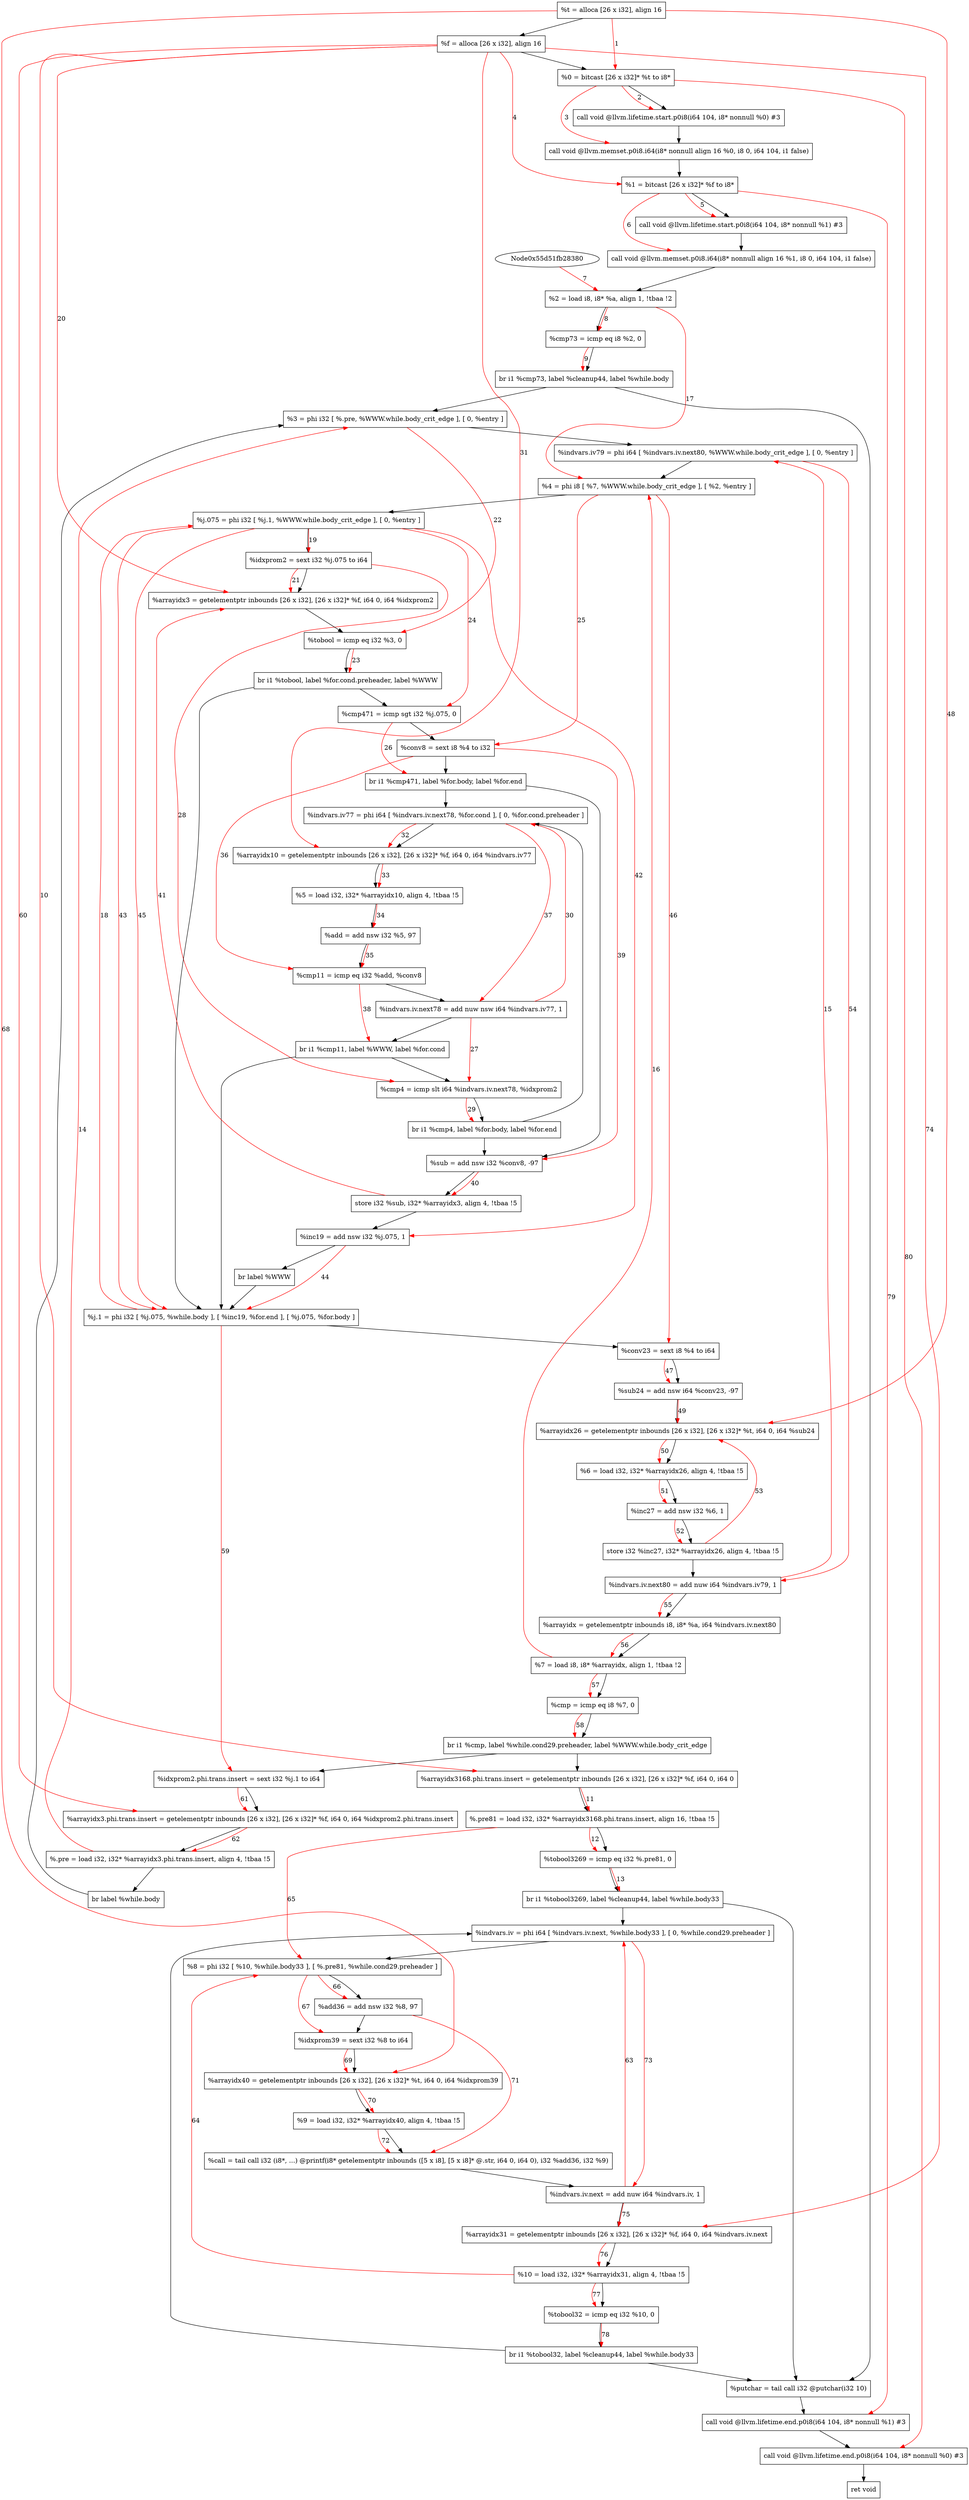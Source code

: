 digraph "CDFG for'func' function" {
	Node0x55d51fb28518[shape=record, label="  %t = alloca [26 x i32], align 16"]
	Node0x55d51fb28bb8[shape=record, label="  %f = alloca [26 x i32], align 16"]
	Node0x55d51fb28c38[shape=record, label="  %0 = bitcast [26 x i32]* %t to i8*"]
	Node0x55d51fb29078[shape=record, label="  call void @llvm.lifetime.start.p0i8(i64 104, i8* nonnull %0) #3"]
	Node0x55d51fb29448[shape=record, label="  call void @llvm.memset.p0i8.i64(i8* nonnull align 16 %0, i8 0, i64 104, i1 false)"]
	Node0x55d51fb29508[shape=record, label="  %1 = bitcast [26 x i32]* %f to i8*"]
	Node0x55d51fb29628[shape=record, label="  call void @llvm.lifetime.start.p0i8(i64 104, i8* nonnull %1) #3"]
	Node0x55d51fb29748[shape=record, label="  call void @llvm.memset.p0i8.i64(i8* nonnull align 16 %1, i8 0, i64 104, i1 false)"]
	Node0x55d51fb29808[shape=record, label="  %2 = load i8, i8* %a, align 1, !tbaa !2"]
	Node0x55d51fb2a710[shape=record, label="  %cmp73 = icmp eq i8 %2, 0"]
	Node0x55d51fabd348[shape=record, label="  br i1 %cmp73, label %cleanup44, label %while.body"]
	Node0x55d51fb2aa98[shape=record, label="  %arrayidx3168.phi.trans.insert = getelementptr inbounds [26 x i32], [26 x i32]* %f, i64 0, i64 0"]
	Node0x55d51fb2a9a8[shape=record, label="  %.pre81 = load i32, i32* %arrayidx3168.phi.trans.insert, align 16, !tbaa !5"]
	Node0x55d51fb2ac60[shape=record, label="  %tobool3269 = icmp eq i32 %.pre81, 0"]
	Node0x55d51fabd588[shape=record, label="  br i1 %tobool3269, label %cleanup44, label %while.body33"]
	Node0x55d51fb2b068[shape=record, label="  %3 = phi i32 [ %.pre, %WWW.while.body_crit_edge ], [ 0, %entry ]"]
	Node0x55d51fb2b218[shape=record, label="  %indvars.iv79 = phi i64 [ %indvars.iv.next80, %WWW.while.body_crit_edge ], [ 0, %entry ]"]
	Node0x55d51fb2b358[shape=record, label="  %4 = phi i8 [ %7, %WWW.while.body_crit_edge ], [ %2, %entry ]"]
	Node0x55d51fb2b4c8[shape=record, label="  %j.075 = phi i32 [ %j.1, %WWW.while.body_crit_edge ], [ 0, %entry ]"]
	Node0x55d51fb2b598[shape=record, label="  %idxprom2 = sext i32 %j.075 to i64"]
	Node0x55d51fb2b628[shape=record, label="  %arrayidx3 = getelementptr inbounds [26 x i32], [26 x i32]* %f, i64 0, i64 %idxprom2"]
	Node0x55d51fb2b6b0[shape=record, label="  %tobool = icmp eq i32 %3, 0"]
	Node0x55d51fb2b958[shape=record, label="  br i1 %tobool, label %for.cond.preheader, label %WWW"]
	Node0x55d51fb2ba00[shape=record, label="  %cmp471 = icmp sgt i32 %j.075, 0"]
	Node0x55d51fb2b7d8[shape=record, label="  %conv8 = sext i8 %4 to i32"]
	Node0x55d51fb2bc28[shape=record, label="  br i1 %cmp471, label %for.body, label %for.end"]
	Node0x55d51fb2c120[shape=record, label="  %cmp4 = icmp slt i64 %indvars.iv.next78, %idxprom2"]
	Node0x55d51fb2c1c8[shape=record, label="  br i1 %cmp4, label %for.body, label %for.end"]
	Node0x55d51fb2c248[shape=record, label="  %indvars.iv77 = phi i64 [ %indvars.iv.next78, %for.cond ], [ 0, %for.cond.preheader ]"]
	Node0x55d51fb2c328[shape=record, label="  %arrayidx10 = getelementptr inbounds [26 x i32], [26 x i32]* %f, i64 0, i64 %indvars.iv77"]
	Node0x55d51fb2bac8[shape=record, label="  %5 = load i32, i32* %arrayidx10, align 4, !tbaa !5"]
	Node0x55d51fb2c9f0[shape=record, label="  %add = add nsw i32 %5, 97"]
	Node0x55d51fb2ca80[shape=record, label="  %cmp11 = icmp eq i32 %add, %conv8"]
	Node0x55d51fb2cb70[shape=record, label="  %indvars.iv.next78 = add nuw nsw i64 %indvars.iv77, 1"]
	Node0x55d51fb2cbf8[shape=record, label="  br i1 %cmp11, label %WWW, label %for.cond"]
	Node0x55d51fb2cc70[shape=record, label="  %sub = add nsw i32 %conv8, -97"]
	Node0x55d51fb2cce0[shape=record, label="  store i32 %sub, i32* %arrayidx3, align 4, !tbaa !5"]
	Node0x55d51fb2cd60[shape=record, label="  %inc19 = add nsw i32 %j.075, 1"]
	Node0x55d51fb2bb98[shape=record, label="  br label %WWW"]
	Node0x55d51fb2cdc8[shape=record, label="  %j.1 = phi i32 [ %j.075, %while.body ], [ %inc19, %for.end ], [ %j.075, %for.body ]"]
	Node0x55d51fb2b478[shape=record, label="  %conv23 = sext i8 %4 to i64"]
	Node0x55d51fb2ced0[shape=record, label="  %sub24 = add nsw i64 %conv23, -97"]
	Node0x55d51fb2cf78[shape=record, label="  %arrayidx26 = getelementptr inbounds [26 x i32], [26 x i32]* %t, i64 0, i64 %sub24"]
	Node0x55d51fb2b8c8[shape=record, label="  %6 = load i32, i32* %arrayidx26, align 4, !tbaa !5"]
	Node0x55d51fb2d000[shape=record, label="  %inc27 = add nsw i32 %6, 1"]
	Node0x55d51fb2d090[shape=record, label="  store i32 %inc27, i32* %arrayidx26, align 4, !tbaa !5"]
	Node0x55d51fb2d140[shape=record, label="  %indvars.iv.next80 = add nuw i64 %indvars.iv79, 1"]
	Node0x55d51fb2d1e0[shape=record, label="  %arrayidx = getelementptr inbounds i8, i8* %a, i64 %indvars.iv.next80"]
	Node0x55d51fb2b178[shape=record, label="  %7 = load i8, i8* %arrayidx, align 1, !tbaa !2"]
	Node0x55d51fb2d870[shape=record, label="  %cmp = icmp eq i8 %7, 0"]
	Node0x55d51fb2d8f8[shape=record, label="  br i1 %cmp, label %while.cond29.preheader, label %WWW.while.body_crit_edge"]
	Node0x55d51fb2afe8[shape=record, label="  %idxprom2.phi.trans.insert = sext i32 %j.1 to i64"]
	Node0x55d51fb2e198[shape=record, label="  %arrayidx3.phi.trans.insert = getelementptr inbounds [26 x i32], [26 x i32]* %f, i64 0, i64 %idxprom2.phi.trans.insert"]
	Node0x55d51fb2bff8[shape=record, label="  %.pre = load i32, i32* %arrayidx3.phi.trans.insert, align 4, !tbaa !5"]
	Node0x55d51fb2a898[shape=record, label="  br label %while.body"]
	Node0x55d51fb2e238[shape=record, label="  %indvars.iv = phi i64 [ %indvars.iv.next, %while.body33 ], [ 0, %while.cond29.preheader ]"]
	Node0x55d51fb2e348[shape=record, label="  %8 = phi i32 [ %10, %while.body33 ], [ %.pre81, %while.cond29.preheader ]"]
	Node0x55d51fb2e4a0[shape=record, label="  %add36 = add nsw i32 %8, 97"]
	Node0x55d51fb2e518[shape=record, label="  %idxprom39 = sext i32 %8 to i64"]
	Node0x55d51fb2e5a8[shape=record, label="  %arrayidx40 = getelementptr inbounds [26 x i32], [26 x i32]* %t, i64 0, i64 %idxprom39"]
	Node0x55d51fb2e618[shape=record, label="  %9 = load i32, i32* %arrayidx40, align 4, !tbaa !5"]
	Node0x55d51fb2ea90[shape=record, label="  %call = tail call i32 (i8*, ...) @printf(i8* getelementptr inbounds ([5 x i8], [5 x i8]* @.str, i64 0, i64 0), i32 %add36, i32 %9)"]
	Node0x55d51fb2f150[shape=record, label="  %indvars.iv.next = add nuw i64 %indvars.iv, 1"]
	Node0x55d51fb2f1d8[shape=record, label="  %arrayidx31 = getelementptr inbounds [26 x i32], [26 x i32]* %f, i64 0, i64 %indvars.iv.next"]
	Node0x55d51fb2ad38[shape=record, label="  %10 = load i32, i32* %arrayidx31, align 4, !tbaa !5"]
	Node0x55d51fb2f260[shape=record, label="  %tobool32 = icmp eq i32 %10, 0"]
	Node0x55d51fb2f2e8[shape=record, label="  br i1 %tobool32, label %cleanup44, label %while.body33"]
	Node0x55d51fb2f470[shape=record, label="  %putchar = tail call i32 @putchar(i32 10)"]
	Node0x55d51fb2f758[shape=record, label="  call void @llvm.lifetime.end.p0i8(i64 104, i8* nonnull %1) #3"]
	Node0x55d51fb2f8b8[shape=record, label="  call void @llvm.lifetime.end.p0i8(i64 104, i8* nonnull %0) #3"]
	Node0x55d51fb2e2d0[shape=record, label="  ret void"]
	Node0x55d51fb28518 -> Node0x55d51fb28bb8
	Node0x55d51fb28bb8 -> Node0x55d51fb28c38
	Node0x55d51fb28c38 -> Node0x55d51fb29078
	Node0x55d51fb29078 -> Node0x55d51fb29448
	Node0x55d51fb29448 -> Node0x55d51fb29508
	Node0x55d51fb29508 -> Node0x55d51fb29628
	Node0x55d51fb29628 -> Node0x55d51fb29748
	Node0x55d51fb29748 -> Node0x55d51fb29808
	Node0x55d51fb29808 -> Node0x55d51fb2a710
	Node0x55d51fb2a710 -> Node0x55d51fabd348
	Node0x55d51fabd348 -> Node0x55d51fb2f470
	Node0x55d51fabd348 -> Node0x55d51fb2b068
	Node0x55d51fb2aa98 -> Node0x55d51fb2a9a8
	Node0x55d51fb2a9a8 -> Node0x55d51fb2ac60
	Node0x55d51fb2ac60 -> Node0x55d51fabd588
	Node0x55d51fabd588 -> Node0x55d51fb2f470
	Node0x55d51fabd588 -> Node0x55d51fb2e238
	Node0x55d51fb2b068 -> Node0x55d51fb2b218
	Node0x55d51fb2b218 -> Node0x55d51fb2b358
	Node0x55d51fb2b358 -> Node0x55d51fb2b4c8
	Node0x55d51fb2b4c8 -> Node0x55d51fb2b598
	Node0x55d51fb2b598 -> Node0x55d51fb2b628
	Node0x55d51fb2b628 -> Node0x55d51fb2b6b0
	Node0x55d51fb2b6b0 -> Node0x55d51fb2b958
	Node0x55d51fb2b958 -> Node0x55d51fb2ba00
	Node0x55d51fb2b958 -> Node0x55d51fb2cdc8
	Node0x55d51fb2ba00 -> Node0x55d51fb2b7d8
	Node0x55d51fb2b7d8 -> Node0x55d51fb2bc28
	Node0x55d51fb2bc28 -> Node0x55d51fb2c248
	Node0x55d51fb2bc28 -> Node0x55d51fb2cc70
	Node0x55d51fb2c120 -> Node0x55d51fb2c1c8
	Node0x55d51fb2c1c8 -> Node0x55d51fb2c248
	Node0x55d51fb2c1c8 -> Node0x55d51fb2cc70
	Node0x55d51fb2c248 -> Node0x55d51fb2c328
	Node0x55d51fb2c328 -> Node0x55d51fb2bac8
	Node0x55d51fb2bac8 -> Node0x55d51fb2c9f0
	Node0x55d51fb2c9f0 -> Node0x55d51fb2ca80
	Node0x55d51fb2ca80 -> Node0x55d51fb2cb70
	Node0x55d51fb2cb70 -> Node0x55d51fb2cbf8
	Node0x55d51fb2cbf8 -> Node0x55d51fb2cdc8
	Node0x55d51fb2cbf8 -> Node0x55d51fb2c120
	Node0x55d51fb2cc70 -> Node0x55d51fb2cce0
	Node0x55d51fb2cce0 -> Node0x55d51fb2cd60
	Node0x55d51fb2cd60 -> Node0x55d51fb2bb98
	Node0x55d51fb2bb98 -> Node0x55d51fb2cdc8
	Node0x55d51fb2cdc8 -> Node0x55d51fb2b478
	Node0x55d51fb2b478 -> Node0x55d51fb2ced0
	Node0x55d51fb2ced0 -> Node0x55d51fb2cf78
	Node0x55d51fb2cf78 -> Node0x55d51fb2b8c8
	Node0x55d51fb2b8c8 -> Node0x55d51fb2d000
	Node0x55d51fb2d000 -> Node0x55d51fb2d090
	Node0x55d51fb2d090 -> Node0x55d51fb2d140
	Node0x55d51fb2d140 -> Node0x55d51fb2d1e0
	Node0x55d51fb2d1e0 -> Node0x55d51fb2b178
	Node0x55d51fb2b178 -> Node0x55d51fb2d870
	Node0x55d51fb2d870 -> Node0x55d51fb2d8f8
	Node0x55d51fb2d8f8 -> Node0x55d51fb2aa98
	Node0x55d51fb2d8f8 -> Node0x55d51fb2afe8
	Node0x55d51fb2afe8 -> Node0x55d51fb2e198
	Node0x55d51fb2e198 -> Node0x55d51fb2bff8
	Node0x55d51fb2bff8 -> Node0x55d51fb2a898
	Node0x55d51fb2a898 -> Node0x55d51fb2b068
	Node0x55d51fb2e238 -> Node0x55d51fb2e348
	Node0x55d51fb2e348 -> Node0x55d51fb2e4a0
	Node0x55d51fb2e4a0 -> Node0x55d51fb2e518
	Node0x55d51fb2e518 -> Node0x55d51fb2e5a8
	Node0x55d51fb2e5a8 -> Node0x55d51fb2e618
	Node0x55d51fb2e618 -> Node0x55d51fb2ea90
	Node0x55d51fb2ea90 -> Node0x55d51fb2f150
	Node0x55d51fb2f150 -> Node0x55d51fb2f1d8
	Node0x55d51fb2f1d8 -> Node0x55d51fb2ad38
	Node0x55d51fb2ad38 -> Node0x55d51fb2f260
	Node0x55d51fb2f260 -> Node0x55d51fb2f2e8
	Node0x55d51fb2f2e8 -> Node0x55d51fb2f470
	Node0x55d51fb2f2e8 -> Node0x55d51fb2e238
	Node0x55d51fb2f470 -> Node0x55d51fb2f758
	Node0x55d51fb2f758 -> Node0x55d51fb2f8b8
	Node0x55d51fb2f8b8 -> Node0x55d51fb2e2d0
edge [color=red]
	Node0x55d51fb28518 -> Node0x55d51fb28c38[label="1"]
	Node0x55d51fb28c38 -> Node0x55d51fb29078[label="2"]
	Node0x55d51fb28c38 -> Node0x55d51fb29448[label="3"]
	Node0x55d51fb28bb8 -> Node0x55d51fb29508[label="4"]
	Node0x55d51fb29508 -> Node0x55d51fb29628[label="5"]
	Node0x55d51fb29508 -> Node0x55d51fb29748[label="6"]
	Node0x55d51fb28380 -> Node0x55d51fb29808[label="7"]
	Node0x55d51fb29808 -> Node0x55d51fb2a710[label="8"]
	Node0x55d51fb2a710 -> Node0x55d51fabd348[label="9"]
	Node0x55d51fb28bb8 -> Node0x55d51fb2aa98[label="10"]
	Node0x55d51fb2aa98 -> Node0x55d51fb2a9a8[label="11"]
	Node0x55d51fb2a9a8 -> Node0x55d51fb2ac60[label="12"]
	Node0x55d51fb2ac60 -> Node0x55d51fabd588[label="13"]
	Node0x55d51fb2bff8 -> Node0x55d51fb2b068[label="14"]
	Node0x55d51fb2d140 -> Node0x55d51fb2b218[label="15"]
	Node0x55d51fb2b178 -> Node0x55d51fb2b358[label="16"]
	Node0x55d51fb29808 -> Node0x55d51fb2b358[label="17"]
	Node0x55d51fb2cdc8 -> Node0x55d51fb2b4c8[label="18"]
	Node0x55d51fb2b4c8 -> Node0x55d51fb2b598[label="19"]
	Node0x55d51fb28bb8 -> Node0x55d51fb2b628[label="20"]
	Node0x55d51fb2b598 -> Node0x55d51fb2b628[label="21"]
	Node0x55d51fb2b068 -> Node0x55d51fb2b6b0[label="22"]
	Node0x55d51fb2b6b0 -> Node0x55d51fb2b958[label="23"]
	Node0x55d51fb2b4c8 -> Node0x55d51fb2ba00[label="24"]
	Node0x55d51fb2b358 -> Node0x55d51fb2b7d8[label="25"]
	Node0x55d51fb2ba00 -> Node0x55d51fb2bc28[label="26"]
	Node0x55d51fb2cb70 -> Node0x55d51fb2c120[label="27"]
	Node0x55d51fb2b598 -> Node0x55d51fb2c120[label="28"]
	Node0x55d51fb2c120 -> Node0x55d51fb2c1c8[label="29"]
	Node0x55d51fb2cb70 -> Node0x55d51fb2c248[label="30"]
	Node0x55d51fb28bb8 -> Node0x55d51fb2c328[label="31"]
	Node0x55d51fb2c248 -> Node0x55d51fb2c328[label="32"]
	Node0x55d51fb2c328 -> Node0x55d51fb2bac8[label="33"]
	Node0x55d51fb2bac8 -> Node0x55d51fb2c9f0[label="34"]
	Node0x55d51fb2c9f0 -> Node0x55d51fb2ca80[label="35"]
	Node0x55d51fb2b7d8 -> Node0x55d51fb2ca80[label="36"]
	Node0x55d51fb2c248 -> Node0x55d51fb2cb70[label="37"]
	Node0x55d51fb2ca80 -> Node0x55d51fb2cbf8[label="38"]
	Node0x55d51fb2b7d8 -> Node0x55d51fb2cc70[label="39"]
	Node0x55d51fb2cc70 -> Node0x55d51fb2cce0[label="40"]
	Node0x55d51fb2cce0 -> Node0x55d51fb2b628[label="41"]
	Node0x55d51fb2b4c8 -> Node0x55d51fb2cd60[label="42"]
	Node0x55d51fb2b4c8 -> Node0x55d51fb2cdc8[label="43"]
	Node0x55d51fb2cd60 -> Node0x55d51fb2cdc8[label="44"]
	Node0x55d51fb2b4c8 -> Node0x55d51fb2cdc8[label="45"]
	Node0x55d51fb2b358 -> Node0x55d51fb2b478[label="46"]
	Node0x55d51fb2b478 -> Node0x55d51fb2ced0[label="47"]
	Node0x55d51fb28518 -> Node0x55d51fb2cf78[label="48"]
	Node0x55d51fb2ced0 -> Node0x55d51fb2cf78[label="49"]
	Node0x55d51fb2cf78 -> Node0x55d51fb2b8c8[label="50"]
	Node0x55d51fb2b8c8 -> Node0x55d51fb2d000[label="51"]
	Node0x55d51fb2d000 -> Node0x55d51fb2d090[label="52"]
	Node0x55d51fb2d090 -> Node0x55d51fb2cf78[label="53"]
	Node0x55d51fb2b218 -> Node0x55d51fb2d140[label="54"]
	Node0x55d51fb2d140 -> Node0x55d51fb2d1e0[label="55"]
	Node0x55d51fb2d1e0 -> Node0x55d51fb2b178[label="56"]
	Node0x55d51fb2b178 -> Node0x55d51fb2d870[label="57"]
	Node0x55d51fb2d870 -> Node0x55d51fb2d8f8[label="58"]
	Node0x55d51fb2cdc8 -> Node0x55d51fb2afe8[label="59"]
	Node0x55d51fb28bb8 -> Node0x55d51fb2e198[label="60"]
	Node0x55d51fb2afe8 -> Node0x55d51fb2e198[label="61"]
	Node0x55d51fb2e198 -> Node0x55d51fb2bff8[label="62"]
	Node0x55d51fb2f150 -> Node0x55d51fb2e238[label="63"]
	Node0x55d51fb2ad38 -> Node0x55d51fb2e348[label="64"]
	Node0x55d51fb2a9a8 -> Node0x55d51fb2e348[label="65"]
	Node0x55d51fb2e348 -> Node0x55d51fb2e4a0[label="66"]
	Node0x55d51fb2e348 -> Node0x55d51fb2e518[label="67"]
	Node0x55d51fb28518 -> Node0x55d51fb2e5a8[label="68"]
	Node0x55d51fb2e518 -> Node0x55d51fb2e5a8[label="69"]
	Node0x55d51fb2e5a8 -> Node0x55d51fb2e618[label="70"]
	Node0x55d51fb2e4a0 -> Node0x55d51fb2ea90[label="71"]
	Node0x55d51fb2e618 -> Node0x55d51fb2ea90[label="72"]
	Node0x55d51fb2e238 -> Node0x55d51fb2f150[label="73"]
	Node0x55d51fb28bb8 -> Node0x55d51fb2f1d8[label="74"]
	Node0x55d51fb2f150 -> Node0x55d51fb2f1d8[label="75"]
	Node0x55d51fb2f1d8 -> Node0x55d51fb2ad38[label="76"]
	Node0x55d51fb2ad38 -> Node0x55d51fb2f260[label="77"]
	Node0x55d51fb2f260 -> Node0x55d51fb2f2e8[label="78"]
	Node0x55d51fb29508 -> Node0x55d51fb2f758[label="79"]
	Node0x55d51fb28c38 -> Node0x55d51fb2f8b8[label="80"]
}
